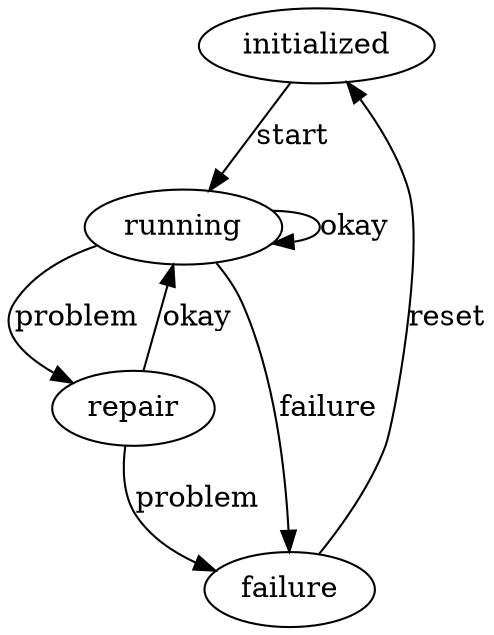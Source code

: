 digraph maschinensteuerung {
    initialized -> running [label="start"];
    running -> running [label=okay];
    running -> repair [label=problem];
    repair -> running [label=okay];
    repair -> failure [label=problem];
    running -> failure [label=failure];
    failure -> initialized [label=reset];
}

